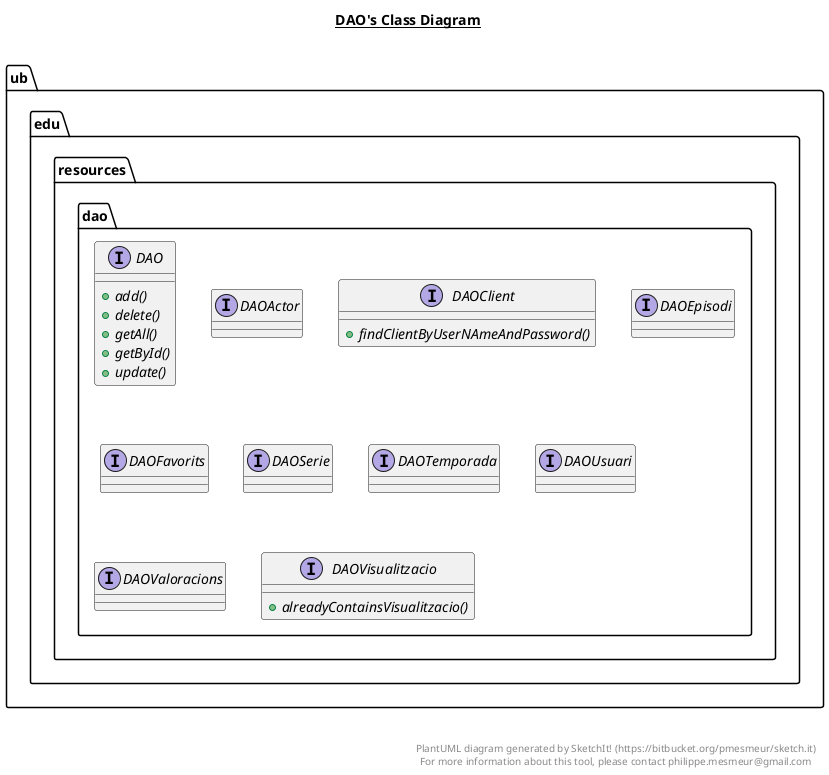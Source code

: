 @startuml

title __DAO's Class Diagram__\n

  namespace ub.edu.resources.dao {
    interface ub.edu.resources.dao.DAO {
        {abstract} + add()
        {abstract} + delete()
        {abstract} + getAll()
        {abstract} + getById()
        {abstract} + update()
    }
  }
  

  namespace ub.edu.resources.dao {
    interface ub.edu.resources.dao.DAOActor {
    }
  }
  

  namespace ub.edu.resources.dao {
    interface ub.edu.resources.dao.DAOClient {
        {abstract} + findClientByUserNAmeAndPassword()
    }
  }
  

  namespace ub.edu.resources.dao {
    interface ub.edu.resources.dao.DAOEpisodi {
    }
  }
  

  namespace ub.edu.resources.dao {
    interface ub.edu.resources.dao.DAOFavorits {
    }
  }
  

  namespace ub.edu.resources.dao {
    interface ub.edu.resources.dao.DAOSerie {
    }
  }
  

  namespace ub.edu.resources.dao {
    interface ub.edu.resources.dao.DAOTemporada {
    }
  }
  

  namespace ub.edu.resources.dao {
    interface ub.edu.resources.dao.DAOUsuari {
    }
  }
  

  namespace ub.edu.resources.dao {
    interface ub.edu.resources.dao.DAOValoracions {
    }
  }
  

  namespace ub.edu.resources.dao {
    interface ub.edu.resources.dao.DAOVisualitzacio {
        {abstract} + alreadyContainsVisualitzacio()
    }
  }
  



right footer


PlantUML diagram generated by SketchIt! (https://bitbucket.org/pmesmeur/sketch.it)
For more information about this tool, please contact philippe.mesmeur@gmail.com
endfooter

@enduml
